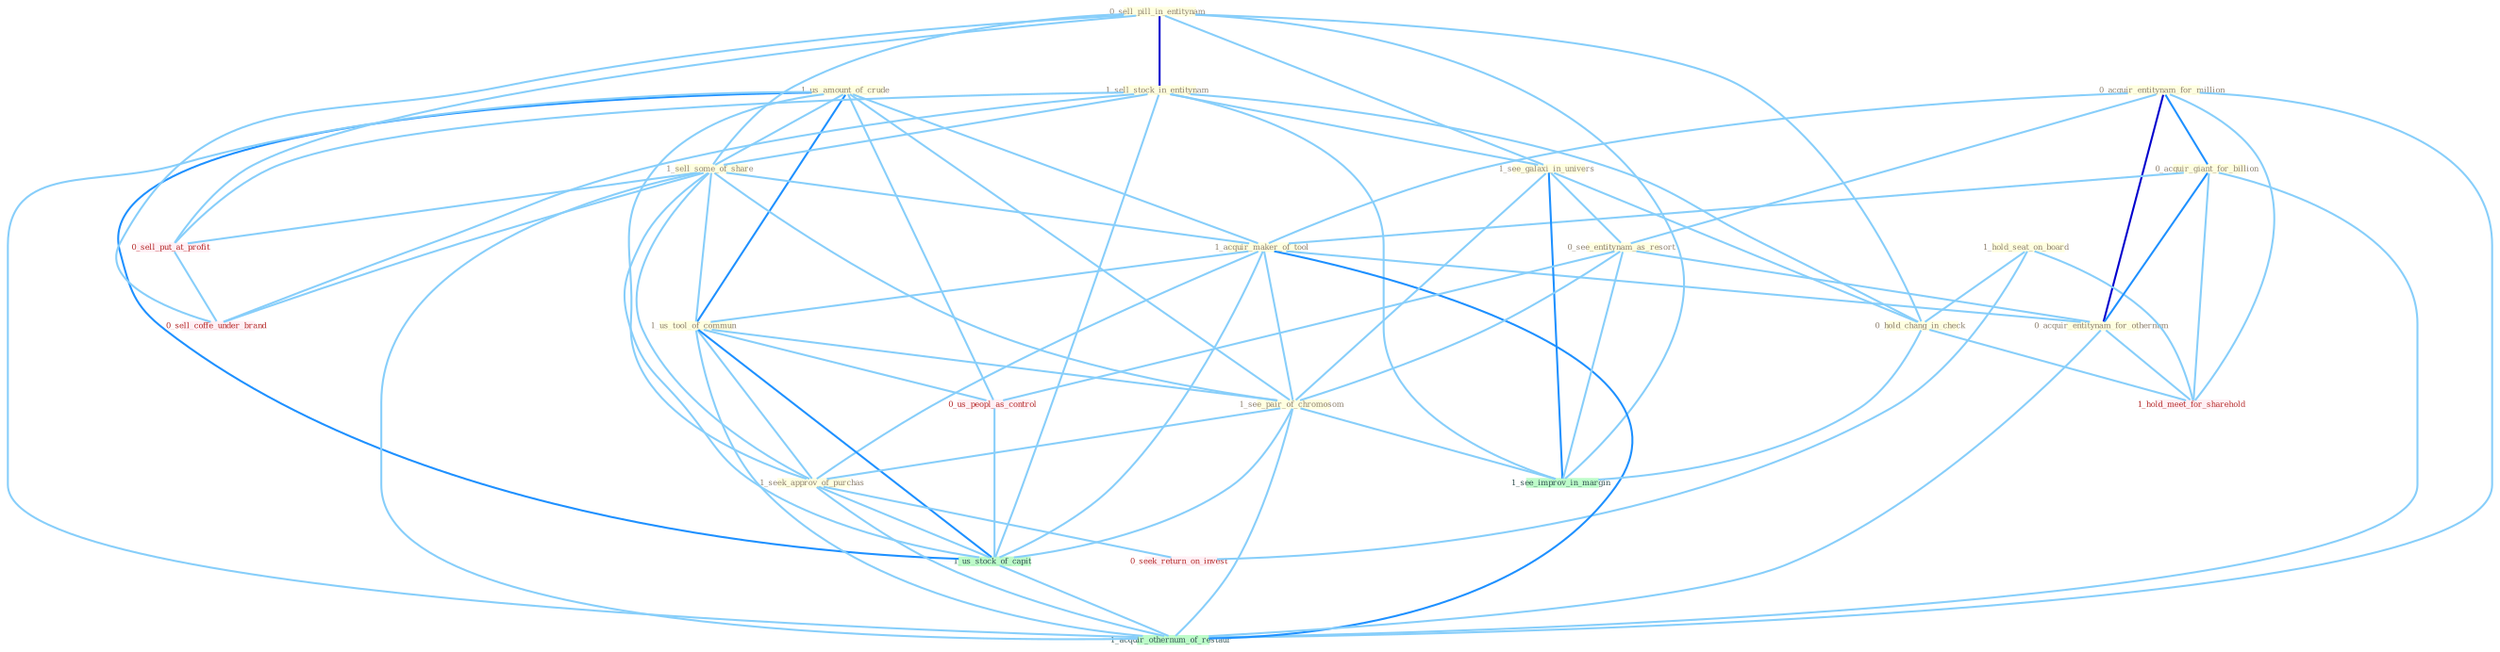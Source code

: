 Graph G{ 
    node
    [shape=polygon,style=filled,width=.5,height=.06,color="#BDFCC9",fixedsize=true,fontsize=4,
    fontcolor="#2f4f4f"];
    {node
    [color="#ffffe0", fontcolor="#8b7d6b"] "1_us_amount_of_crude " "0_acquir_entitynam_for_million " "0_sell_pill_in_entitynam " "1_sell_stock_in_entitynam " "1_sell_some_of_share " "1_hold_seat_on_board " "0_acquir_giant_for_billion " "1_acquir_maker_of_tool " "1_see_galaxi_in_univers " "0_see_entitynam_as_resort " "1_us_tool_of_commun " "1_see_pair_of_chromosom " "0_acquir_entitynam_for_othernum " "1_seek_approv_of_purchas " "0_hold_chang_in_check "}
{node [color="#fff0f5", fontcolor="#b22222"] "0_us_peopl_as_control " "0_sell_put_at_profit " "0_seek_return_on_invest " "0_sell_coffe_under_brand " "1_hold_meet_for_sharehold "}
edge [color="#B0E2FF"];

	"1_us_amount_of_crude " -- "1_sell_some_of_share " [w="1", color="#87cefa" ];
	"1_us_amount_of_crude " -- "1_acquir_maker_of_tool " [w="1", color="#87cefa" ];
	"1_us_amount_of_crude " -- "1_us_tool_of_commun " [w="2", color="#1e90ff" , len=0.8];
	"1_us_amount_of_crude " -- "1_see_pair_of_chromosom " [w="1", color="#87cefa" ];
	"1_us_amount_of_crude " -- "1_seek_approv_of_purchas " [w="1", color="#87cefa" ];
	"1_us_amount_of_crude " -- "0_us_peopl_as_control " [w="1", color="#87cefa" ];
	"1_us_amount_of_crude " -- "1_us_stock_of_capit " [w="2", color="#1e90ff" , len=0.8];
	"1_us_amount_of_crude " -- "1_acquir_othernum_of_restaur " [w="1", color="#87cefa" ];
	"0_acquir_entitynam_for_million " -- "0_acquir_giant_for_billion " [w="2", color="#1e90ff" , len=0.8];
	"0_acquir_entitynam_for_million " -- "1_acquir_maker_of_tool " [w="1", color="#87cefa" ];
	"0_acquir_entitynam_for_million " -- "0_see_entitynam_as_resort " [w="1", color="#87cefa" ];
	"0_acquir_entitynam_for_million " -- "0_acquir_entitynam_for_othernum " [w="3", color="#0000cd" , len=0.6];
	"0_acquir_entitynam_for_million " -- "1_hold_meet_for_sharehold " [w="1", color="#87cefa" ];
	"0_acquir_entitynam_for_million " -- "1_acquir_othernum_of_restaur " [w="1", color="#87cefa" ];
	"0_sell_pill_in_entitynam " -- "1_sell_stock_in_entitynam " [w="3", color="#0000cd" , len=0.6];
	"0_sell_pill_in_entitynam " -- "1_sell_some_of_share " [w="1", color="#87cefa" ];
	"0_sell_pill_in_entitynam " -- "1_see_galaxi_in_univers " [w="1", color="#87cefa" ];
	"0_sell_pill_in_entitynam " -- "0_hold_chang_in_check " [w="1", color="#87cefa" ];
	"0_sell_pill_in_entitynam " -- "0_sell_put_at_profit " [w="1", color="#87cefa" ];
	"0_sell_pill_in_entitynam " -- "1_see_improv_in_margin " [w="1", color="#87cefa" ];
	"0_sell_pill_in_entitynam " -- "0_sell_coffe_under_brand " [w="1", color="#87cefa" ];
	"1_sell_stock_in_entitynam " -- "1_sell_some_of_share " [w="1", color="#87cefa" ];
	"1_sell_stock_in_entitynam " -- "1_see_galaxi_in_univers " [w="1", color="#87cefa" ];
	"1_sell_stock_in_entitynam " -- "0_hold_chang_in_check " [w="1", color="#87cefa" ];
	"1_sell_stock_in_entitynam " -- "0_sell_put_at_profit " [w="1", color="#87cefa" ];
	"1_sell_stock_in_entitynam " -- "1_us_stock_of_capit " [w="1", color="#87cefa" ];
	"1_sell_stock_in_entitynam " -- "1_see_improv_in_margin " [w="1", color="#87cefa" ];
	"1_sell_stock_in_entitynam " -- "0_sell_coffe_under_brand " [w="1", color="#87cefa" ];
	"1_sell_some_of_share " -- "1_acquir_maker_of_tool " [w="1", color="#87cefa" ];
	"1_sell_some_of_share " -- "1_us_tool_of_commun " [w="1", color="#87cefa" ];
	"1_sell_some_of_share " -- "1_see_pair_of_chromosom " [w="1", color="#87cefa" ];
	"1_sell_some_of_share " -- "1_seek_approv_of_purchas " [w="1", color="#87cefa" ];
	"1_sell_some_of_share " -- "0_sell_put_at_profit " [w="1", color="#87cefa" ];
	"1_sell_some_of_share " -- "1_us_stock_of_capit " [w="1", color="#87cefa" ];
	"1_sell_some_of_share " -- "0_sell_coffe_under_brand " [w="1", color="#87cefa" ];
	"1_sell_some_of_share " -- "1_acquir_othernum_of_restaur " [w="1", color="#87cefa" ];
	"1_hold_seat_on_board " -- "0_hold_chang_in_check " [w="1", color="#87cefa" ];
	"1_hold_seat_on_board " -- "0_seek_return_on_invest " [w="1", color="#87cefa" ];
	"1_hold_seat_on_board " -- "1_hold_meet_for_sharehold " [w="1", color="#87cefa" ];
	"0_acquir_giant_for_billion " -- "1_acquir_maker_of_tool " [w="1", color="#87cefa" ];
	"0_acquir_giant_for_billion " -- "0_acquir_entitynam_for_othernum " [w="2", color="#1e90ff" , len=0.8];
	"0_acquir_giant_for_billion " -- "1_hold_meet_for_sharehold " [w="1", color="#87cefa" ];
	"0_acquir_giant_for_billion " -- "1_acquir_othernum_of_restaur " [w="1", color="#87cefa" ];
	"1_acquir_maker_of_tool " -- "1_us_tool_of_commun " [w="1", color="#87cefa" ];
	"1_acquir_maker_of_tool " -- "1_see_pair_of_chromosom " [w="1", color="#87cefa" ];
	"1_acquir_maker_of_tool " -- "0_acquir_entitynam_for_othernum " [w="1", color="#87cefa" ];
	"1_acquir_maker_of_tool " -- "1_seek_approv_of_purchas " [w="1", color="#87cefa" ];
	"1_acquir_maker_of_tool " -- "1_us_stock_of_capit " [w="1", color="#87cefa" ];
	"1_acquir_maker_of_tool " -- "1_acquir_othernum_of_restaur " [w="2", color="#1e90ff" , len=0.8];
	"1_see_galaxi_in_univers " -- "0_see_entitynam_as_resort " [w="1", color="#87cefa" ];
	"1_see_galaxi_in_univers " -- "1_see_pair_of_chromosom " [w="1", color="#87cefa" ];
	"1_see_galaxi_in_univers " -- "0_hold_chang_in_check " [w="1", color="#87cefa" ];
	"1_see_galaxi_in_univers " -- "1_see_improv_in_margin " [w="2", color="#1e90ff" , len=0.8];
	"0_see_entitynam_as_resort " -- "1_see_pair_of_chromosom " [w="1", color="#87cefa" ];
	"0_see_entitynam_as_resort " -- "0_acquir_entitynam_for_othernum " [w="1", color="#87cefa" ];
	"0_see_entitynam_as_resort " -- "0_us_peopl_as_control " [w="1", color="#87cefa" ];
	"0_see_entitynam_as_resort " -- "1_see_improv_in_margin " [w="1", color="#87cefa" ];
	"1_us_tool_of_commun " -- "1_see_pair_of_chromosom " [w="1", color="#87cefa" ];
	"1_us_tool_of_commun " -- "1_seek_approv_of_purchas " [w="1", color="#87cefa" ];
	"1_us_tool_of_commun " -- "0_us_peopl_as_control " [w="1", color="#87cefa" ];
	"1_us_tool_of_commun " -- "1_us_stock_of_capit " [w="2", color="#1e90ff" , len=0.8];
	"1_us_tool_of_commun " -- "1_acquir_othernum_of_restaur " [w="1", color="#87cefa" ];
	"1_see_pair_of_chromosom " -- "1_seek_approv_of_purchas " [w="1", color="#87cefa" ];
	"1_see_pair_of_chromosom " -- "1_us_stock_of_capit " [w="1", color="#87cefa" ];
	"1_see_pair_of_chromosom " -- "1_see_improv_in_margin " [w="1", color="#87cefa" ];
	"1_see_pair_of_chromosom " -- "1_acquir_othernum_of_restaur " [w="1", color="#87cefa" ];
	"0_acquir_entitynam_for_othernum " -- "1_hold_meet_for_sharehold " [w="1", color="#87cefa" ];
	"0_acquir_entitynam_for_othernum " -- "1_acquir_othernum_of_restaur " [w="1", color="#87cefa" ];
	"1_seek_approv_of_purchas " -- "0_seek_return_on_invest " [w="1", color="#87cefa" ];
	"1_seek_approv_of_purchas " -- "1_us_stock_of_capit " [w="1", color="#87cefa" ];
	"1_seek_approv_of_purchas " -- "1_acquir_othernum_of_restaur " [w="1", color="#87cefa" ];
	"0_hold_chang_in_check " -- "1_see_improv_in_margin " [w="1", color="#87cefa" ];
	"0_hold_chang_in_check " -- "1_hold_meet_for_sharehold " [w="1", color="#87cefa" ];
	"0_us_peopl_as_control " -- "1_us_stock_of_capit " [w="1", color="#87cefa" ];
	"0_sell_put_at_profit " -- "0_sell_coffe_under_brand " [w="1", color="#87cefa" ];
	"1_us_stock_of_capit " -- "1_acquir_othernum_of_restaur " [w="1", color="#87cefa" ];
}